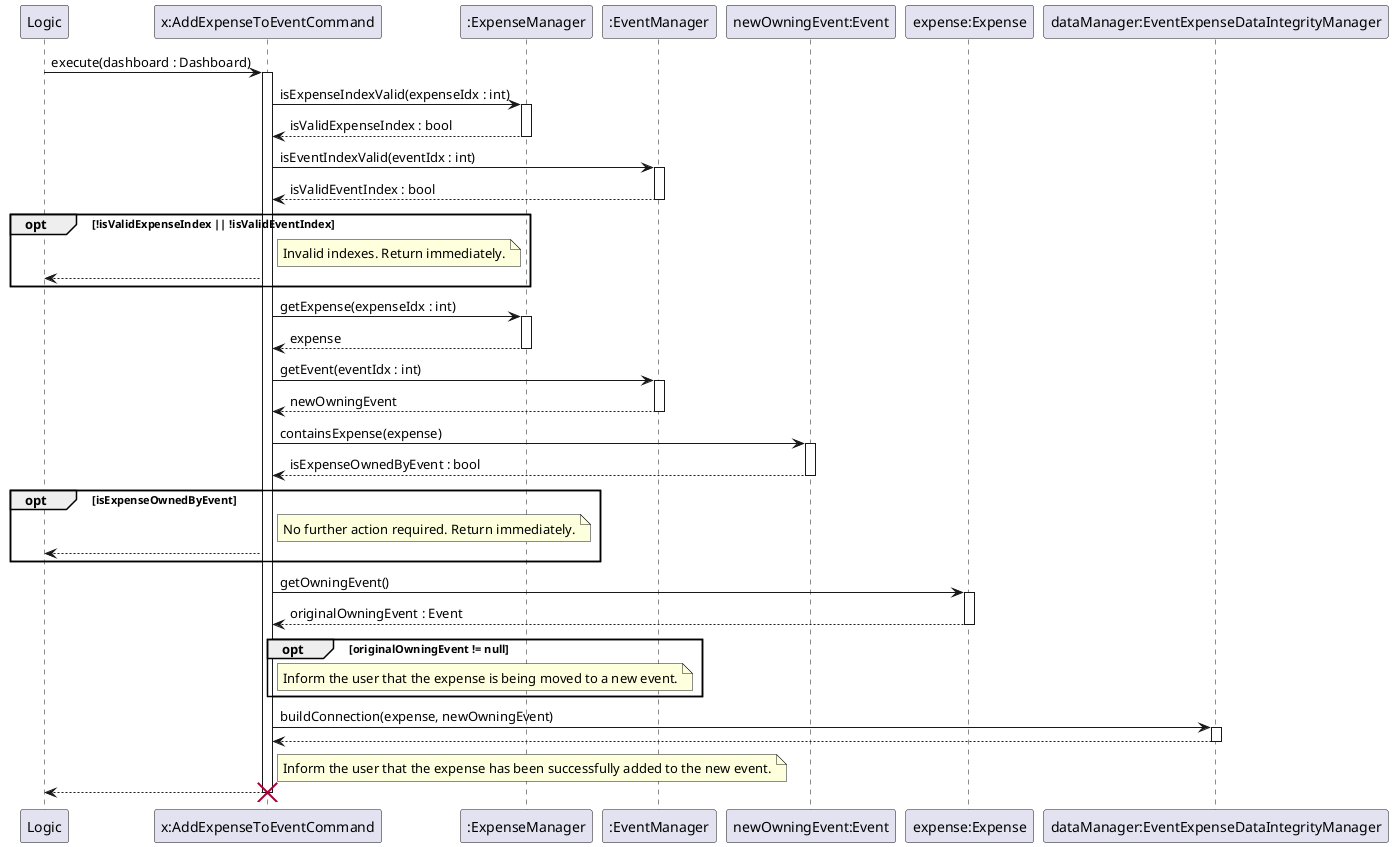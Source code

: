 @startuml
participant Logic 
participant "x:AddExpenseToEventCommand" as Command
participant ":ExpenseManager" as ExpenseManager
participant ":EventManager" as EventManager
participant "newOwningEvent:Event" as noe
participant "expense:Expense" as Expense
participant "dataManager:EventExpenseDataIntegrityManager" as dataManager


Logic -> Command: execute(dashboard : Dashboard)
activate Command

Command -> ExpenseManager: isExpenseIndexValid(expenseIdx : int)
activate ExpenseManager
ExpenseManager --> Command: isValidExpenseIndex : bool
deactivate ExpenseManager

Command -> EventManager: isEventIndexValid(eventIdx : int)
activate EventManager
EventManager --> Command: isValidEventIndex : bool
deactivate EventManager

opt !isValidExpenseIndex || !isValidEventIndex
    note right of Command
        Invalid indexes. Return immediately.
    end note
    Command --> Logic: 
end

Command -> ExpenseManager: getExpense(expenseIdx : int)
activate ExpenseManager
ExpenseManager --> Command: expense
deactivate ExpenseManager

Command -> EventManager: getEvent(eventIdx : int)
activate EventManager
EventManager --> Command: newOwningEvent
deactivate EventManager

Command -> noe : containsExpense(expense)
activate noe
noe --> Command: isExpenseOwnedByEvent : bool
deactivate noe

opt isExpenseOwnedByEvent
    note right of Command
        No further action required. Return immediately.
    end note
    Command --> Logic:
end

Command -> Expense: getOwningEvent()
activate Expense
Expense --> Command: originalOwningEvent : Event
deactivate Expense

opt originalOwningEvent != null
    note right of Command
        Inform the user that the expense is being moved to a new event.
    end note
end

Command -> dataManager: buildConnection(expense, newOwningEvent)
activate dataManager
dataManager --> Command:
deactivate dataManager

note right of Command
    Inform the user that the expense has been successfully added to the new event.
end note

Command --> Logic:
deactivate Command
destroy Command

@enduml